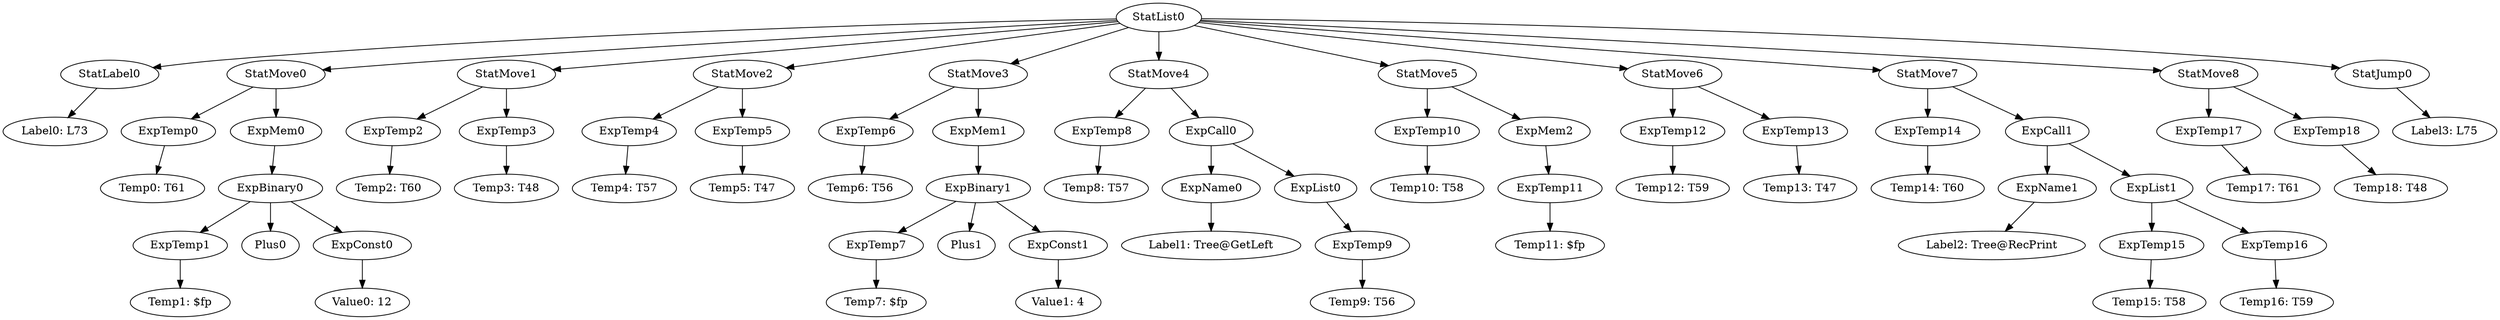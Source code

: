 digraph {
	ordering = out;
	StatMove8 -> ExpTemp17;
	StatMove8 -> ExpTemp18;
	ExpCall1 -> ExpName1;
	ExpCall1 -> ExpList1;
	ExpName1 -> "Label2: Tree@RecPrint";
	ExpTemp16 -> "Temp16: T59";
	ExpTemp13 -> "Temp13: T47";
	StatMove6 -> ExpTemp12;
	StatMove6 -> ExpTemp13;
	ExpTemp15 -> "Temp15: T58";
	ExpList0 -> ExpTemp9;
	ExpTemp9 -> "Temp9: T56";
	StatJump0 -> "Label3: L75";
	ExpTemp17 -> "Temp17: T61";
	ExpMem2 -> ExpTemp11;
	ExpCall0 -> ExpName0;
	ExpCall0 -> ExpList0;
	ExpName0 -> "Label1: Tree@GetLeft";
	StatMove5 -> ExpTemp10;
	StatMove5 -> ExpMem2;
	ExpConst1 -> "Value1: 4";
	ExpBinary1 -> ExpTemp7;
	ExpBinary1 -> Plus1;
	ExpBinary1 -> ExpConst1;
	StatMove1 -> ExpTemp2;
	StatMove1 -> ExpTemp3;
	ExpTemp8 -> "Temp8: T57";
	ExpTemp10 -> "Temp10: T58";
	ExpTemp2 -> "Temp2: T60";
	StatMove2 -> ExpTemp4;
	StatMove2 -> ExpTemp5;
	ExpTemp18 -> "Temp18: T48";
	ExpConst0 -> "Value0: 12";
	ExpMem1 -> ExpBinary1;
	StatLabel0 -> "Label0: L73";
	StatList0 -> StatLabel0;
	StatList0 -> StatMove0;
	StatList0 -> StatMove1;
	StatList0 -> StatMove2;
	StatList0 -> StatMove3;
	StatList0 -> StatMove4;
	StatList0 -> StatMove5;
	StatList0 -> StatMove6;
	StatList0 -> StatMove7;
	StatList0 -> StatMove8;
	StatList0 -> StatJump0;
	ExpTemp0 -> "Temp0: T61";
	ExpTemp12 -> "Temp12: T59";
	ExpBinary0 -> ExpTemp1;
	ExpBinary0 -> Plus0;
	ExpBinary0 -> ExpConst0;
	StatMove0 -> ExpTemp0;
	StatMove0 -> ExpMem0;
	ExpTemp3 -> "Temp3: T48";
	ExpTemp14 -> "Temp14: T60";
	ExpTemp1 -> "Temp1: $fp";
	ExpTemp5 -> "Temp5: T47";
	ExpTemp6 -> "Temp6: T56";
	ExpTemp11 -> "Temp11: $fp";
	StatMove3 -> ExpTemp6;
	StatMove3 -> ExpMem1;
	ExpTemp4 -> "Temp4: T57";
	ExpTemp7 -> "Temp7: $fp";
	ExpList1 -> ExpTemp15;
	ExpList1 -> ExpTemp16;
	StatMove7 -> ExpTemp14;
	StatMove7 -> ExpCall1;
	ExpMem0 -> ExpBinary0;
	StatMove4 -> ExpTemp8;
	StatMove4 -> ExpCall0;
}

